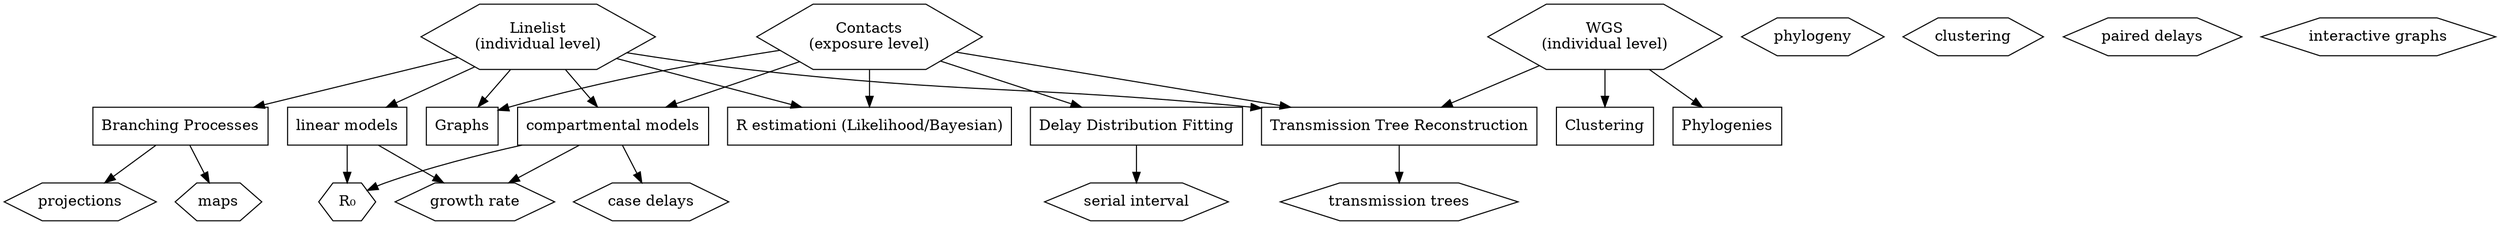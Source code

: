 digraph G {
	node[shape="hexagon"] //, width=0.5, height=0.5, fixedsize=true]
		linelist[label = "Linelist\n(individual level)"];
		contacts[label = "Contacts\n(exposure level)"];
		WGS[label = "WGS\n(individual level)"];
		growth_rate [label = "growth rate"];
		phylogeny;
		clustering;
		case_delays [label = "case delays"];
		paired_delays [label = "paired delays"];
		interactive_graphs [label = "interactive graphs"];
    maps;
		
		R0 [label = "R₀"]; // Reproduction number
		serial_interval [label = "serial interval"];
		transmission_trees [label = "transmission trees"];

		projections;

  // METHODS ---------------------------------------------
	node[shape = "box"]
    LM [label = "linear models"];
    Graphs;
    compartmental_models [label = "compartmental models"];
    delay_distribution_fit [label = "Delay Distribution Fitting"];
    Rest [label = "R estimationi (Likelihood/Bayesian)"];
    Branching [label = "Branching Processes"]; // estimation of Reproduction number and projections
    Phylogenies; 
    Clustering;
    TTR [label = "Transmission Tree Reconstruction"];

	linelist -> LM;
  linelist -> Graphs;
  linelist -> compartmental_models;
  linelist -> Rest;
  linelist -> Branching;
  linelist -> TTR;

  contacts -> Graphs;
  contacts -> delay_distribution_fit;
  contacts -> compartmental_models;
  contacts -> Rest;
  contacts -> TTR;
  
  WGS -> Phylogenies;
  WGS -> Clustering;
  WGS -> TTR;
 
  LM -> R0;
  LM -> growth_rate;

  compartmental_models -> R0;
  compartmental_models -> growth_rate;
  compartmental_models -> case_delays;
  
  delay_distribution_fit -> serial_interval;

  Branching -> projections;
  Branching -> maps;

  TTR -> transmission_trees;
	{rank = "same"; contacts, linelist, WGS}//, background}
}


